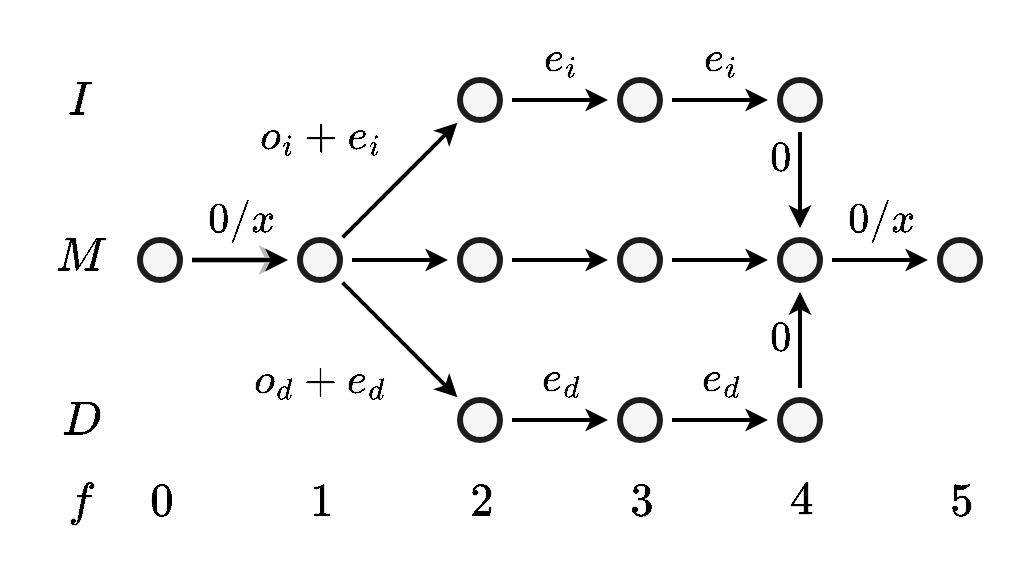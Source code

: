 <mxfile version="17.2.4" type="device" pages="4"><diagram id="pXJ8Y_p4SKajTGBK1TdY" name="gap-open"><mxGraphModel dx="2286" dy="941" grid="1" gridSize="10" guides="0" tooltips="1" connect="1" arrows="1" fold="1" page="0" pageScale="1" pageWidth="850" pageHeight="1100" background="none" math="1" shadow="0"><root><mxCell id="0"/><mxCell id="1" parent="0"/><mxCell id="ZsUlEXTxJMj7AO95jpKO-19" style="rounded=0;sketch=0;orthogonalLoop=1;jettySize=auto;html=1;startSize=5;endSize=5;sourcePerimeterSpacing=6;targetPerimeterSpacing=6;strokeColor=#4A4A4A;strokeWidth=3;" edge="1" parent="1" target="ZsUlEXTxJMj7AO95jpKO-23"><mxGeometry relative="1" as="geometry"><mxPoint x="96.0" y="160" as="sourcePoint"/><mxPoint x="144.0" y="160" as="targetPoint"/></mxGeometry></mxCell><mxCell id="ZsUlEXTxJMj7AO95jpKO-189" value="" style="whiteSpace=wrap;html=1;fontSize=14;fontColor=#000000;strokeColor=none;strokeWidth=2;fillColor=default;opacity=60;" vertex="1" parent="1"><mxGeometry y="30" width="510" height="280" as="geometry"/></mxCell><mxCell id="ZsUlEXTxJMj7AO95jpKO-27" value="nodes" parent="0"/><mxCell id="ZsUlEXTxJMj7AO95jpKO-98" value="" style="ellipse;whiteSpace=wrap;html=1;aspect=fixed;fillColor=#f5f5f5;fontColor=#333333;strokeColor=#1C1C1C;strokeWidth=3;" vertex="1" parent="ZsUlEXTxJMj7AO95jpKO-27"><mxGeometry x="230" y="150" width="20" height="20" as="geometry"/></mxCell><mxCell id="ZsUlEXTxJMj7AO95jpKO-99" value="" style="ellipse;whiteSpace=wrap;html=1;aspect=fixed;fillColor=#f5f5f5;fontColor=#333333;strokeColor=#1C1C1C;strokeWidth=3;" vertex="1" parent="ZsUlEXTxJMj7AO95jpKO-27"><mxGeometry x="310" y="150" width="20" height="20" as="geometry"/></mxCell><mxCell id="ZsUlEXTxJMj7AO95jpKO-100" value="" style="ellipse;whiteSpace=wrap;html=1;aspect=fixed;fillColor=#f5f5f5;fontColor=#333333;strokeColor=#1C1C1C;strokeWidth=3;" vertex="1" parent="ZsUlEXTxJMj7AO95jpKO-27"><mxGeometry x="390" y="150" width="20" height="20" as="geometry"/></mxCell><mxCell id="ZsUlEXTxJMj7AO95jpKO-101" value="" style="ellipse;whiteSpace=wrap;html=1;aspect=fixed;fillColor=#f5f5f5;fontColor=#333333;strokeColor=#1C1C1C;strokeWidth=3;" vertex="1" parent="ZsUlEXTxJMj7AO95jpKO-27"><mxGeometry x="470" y="150" width="20" height="20" as="geometry"/></mxCell><mxCell id="ZsUlEXTxJMj7AO95jpKO-102" value="" style="ellipse;whiteSpace=wrap;html=1;aspect=fixed;fillColor=#f5f5f5;fontColor=#333333;strokeColor=#1C1C1C;strokeWidth=3;" vertex="1" parent="ZsUlEXTxJMj7AO95jpKO-27"><mxGeometry x="150" y="150" width="20" height="20" as="geometry"/></mxCell><mxCell id="ZsUlEXTxJMj7AO95jpKO-107" value="" style="ellipse;whiteSpace=wrap;html=1;aspect=fixed;fillColor=#f5f5f5;fontColor=default;strokeColor=#1C1C1C;strokeWidth=3;" vertex="1" parent="ZsUlEXTxJMj7AO95jpKO-27"><mxGeometry x="310" y="70" width="20" height="20" as="geometry"/></mxCell><mxCell id="ZsUlEXTxJMj7AO95jpKO-109" value="" style="ellipse;whiteSpace=wrap;html=1;aspect=fixed;fillColor=#f5f5f5;fontColor=default;strokeColor=#1C1C1C;strokeWidth=3;" vertex="1" parent="ZsUlEXTxJMj7AO95jpKO-27"><mxGeometry x="390" y="70" width="20" height="20" as="geometry"/></mxCell><mxCell id="ZsUlEXTxJMj7AO95jpKO-110" value="" style="ellipse;whiteSpace=wrap;html=1;aspect=fixed;fillColor=#f5f5f5;fontColor=default;strokeColor=#1C1C1C;strokeWidth=3;" vertex="1" parent="ZsUlEXTxJMj7AO95jpKO-27"><mxGeometry x="230" y="70" width="20" height="20" as="geometry"/></mxCell><mxCell id="ZsUlEXTxJMj7AO95jpKO-114" value="" style="ellipse;whiteSpace=wrap;html=1;aspect=fixed;fillColor=#f5f5f5;fontColor=default;strokeColor=#1C1C1C;strokeWidth=3;" vertex="1" parent="ZsUlEXTxJMj7AO95jpKO-27"><mxGeometry x="310" y="230" width="20" height="20" as="geometry"/></mxCell><mxCell id="ZsUlEXTxJMj7AO95jpKO-116" value="" style="ellipse;whiteSpace=wrap;html=1;aspect=fixed;fillColor=#f5f5f5;fontColor=default;strokeColor=#1C1C1C;strokeWidth=3;" vertex="1" parent="ZsUlEXTxJMj7AO95jpKO-27"><mxGeometry x="390" y="230" width="20" height="20" as="geometry"/></mxCell><mxCell id="ZsUlEXTxJMj7AO95jpKO-117" value="" style="ellipse;whiteSpace=wrap;html=1;aspect=fixed;fillColor=#f5f5f5;fontColor=default;strokeColor=#1C1C1C;strokeWidth=3;" vertex="1" parent="ZsUlEXTxJMj7AO95jpKO-27"><mxGeometry x="230" y="230" width="20" height="20" as="geometry"/></mxCell><mxCell id="ZsUlEXTxJMj7AO95jpKO-122" value="" style="ellipse;whiteSpace=wrap;html=1;aspect=fixed;fillColor=#f5f5f5;fontColor=default;strokeColor=#1C1C1C;strokeWidth=3;" vertex="1" parent="ZsUlEXTxJMj7AO95jpKO-27"><mxGeometry x="70" y="150" width="20" height="20" as="geometry"/></mxCell><mxCell id="ZsUlEXTxJMj7AO95jpKO-37" value="arrows" parent="0"/><mxCell id="ZsUlEXTxJMj7AO95jpKO-135" style="edgeStyle=none;rounded=0;sketch=0;orthogonalLoop=1;jettySize=auto;html=1;startSize=5;endSize=5;sourcePerimeterSpacing=6;targetPerimeterSpacing=6;strokeColor=#000000;strokeWidth=2;fontColor=default;fontSize=18;" edge="1" parent="ZsUlEXTxJMj7AO95jpKO-37"><mxGeometry relative="1" as="geometry"><mxPoint x="176.0" y="160" as="sourcePoint"/><mxPoint x="224.0" y="160" as="targetPoint"/></mxGeometry></mxCell><mxCell id="ZsUlEXTxJMj7AO95jpKO-136" style="edgeStyle=none;rounded=0;sketch=0;orthogonalLoop=1;jettySize=auto;html=1;startSize=5;endSize=5;sourcePerimeterSpacing=6;targetPerimeterSpacing=6;strokeColor=#000000;strokeWidth=2;fontColor=default;fontSize=18;" edge="1" parent="ZsUlEXTxJMj7AO95jpKO-37"><mxGeometry relative="1" as="geometry"><mxPoint x="256.0" y="160" as="sourcePoint"/><mxPoint x="304.0" y="160" as="targetPoint"/></mxGeometry></mxCell><mxCell id="ZsUlEXTxJMj7AO95jpKO-137" style="edgeStyle=none;rounded=0;sketch=0;orthogonalLoop=1;jettySize=auto;html=1;startSize=5;endSize=5;sourcePerimeterSpacing=6;targetPerimeterSpacing=6;strokeColor=#000000;strokeWidth=2;fontColor=default;fontSize=18;" edge="1" parent="ZsUlEXTxJMj7AO95jpKO-37"><mxGeometry relative="1" as="geometry"><mxPoint x="336.0" y="160" as="sourcePoint"/><mxPoint x="384.0" y="160" as="targetPoint"/></mxGeometry></mxCell><mxCell id="ZsUlEXTxJMj7AO95jpKO-138" value="$$0/x$$" style="edgeStyle=none;rounded=0;sketch=0;orthogonalLoop=1;jettySize=auto;html=1;startSize=5;endSize=5;sourcePerimeterSpacing=6;targetPerimeterSpacing=6;strokeColor=#000000;strokeWidth=2;labelBackgroundColor=none;fontSize=18;fontColor=default;" edge="1" parent="ZsUlEXTxJMj7AO95jpKO-37"><mxGeometry y="20" relative="1" as="geometry"><mxPoint as="offset"/><mxPoint x="416.0" y="160" as="sourcePoint"/><mxPoint x="464.0" y="160" as="targetPoint"/></mxGeometry></mxCell><mxCell id="ZsUlEXTxJMj7AO95jpKO-139" value="$$0$$" style="edgeStyle=none;rounded=0;sketch=0;orthogonalLoop=1;jettySize=auto;html=1;labelBackgroundColor=none;fontSize=18;startSize=5;endSize=5;sourcePerimeterSpacing=6;targetPerimeterSpacing=6;strokeColor=#000000;strokeWidth=2;fontColor=default;" edge="1" parent="ZsUlEXTxJMj7AO95jpKO-37"><mxGeometry x="-0.417" y="-10" relative="1" as="geometry"><mxPoint as="offset"/><mxPoint x="400" y="96" as="sourcePoint"/><mxPoint x="400" y="144" as="targetPoint"/></mxGeometry></mxCell><mxCell id="ZsUlEXTxJMj7AO95jpKO-140" value="$$e_i$$" style="edgeStyle=none;rounded=0;sketch=0;orthogonalLoop=1;jettySize=auto;html=1;startSize=5;endSize=5;sourcePerimeterSpacing=6;targetPerimeterSpacing=6;strokeColor=#000000;strokeWidth=2;labelBackgroundColor=none;fontSize=18;fontColor=default;" edge="1" parent="ZsUlEXTxJMj7AO95jpKO-37"><mxGeometry y="20" relative="1" as="geometry"><Array as="points"><mxPoint x="280" y="80"/></Array><mxPoint as="offset"/><mxPoint x="256.0" y="80" as="sourcePoint"/><mxPoint x="304.0" y="80" as="targetPoint"/></mxGeometry></mxCell><mxCell id="ZsUlEXTxJMj7AO95jpKO-141" value="$$e_i$$" style="edgeStyle=none;rounded=0;sketch=0;orthogonalLoop=1;jettySize=auto;html=1;startSize=5;endSize=5;sourcePerimeterSpacing=6;targetPerimeterSpacing=6;strokeColor=#000000;strokeWidth=2;labelBackgroundColor=none;fontSize=18;fontColor=default;" edge="1" parent="ZsUlEXTxJMj7AO95jpKO-37"><mxGeometry y="20" relative="1" as="geometry"><mxPoint as="offset"/><mxPoint x="336.0" y="80" as="sourcePoint"/><mxPoint x="384.0" y="80" as="targetPoint"/></mxGeometry></mxCell><mxCell id="ZsUlEXTxJMj7AO95jpKO-142" value="$$o_i+e_i$$" style="edgeStyle=none;rounded=0;sketch=0;orthogonalLoop=1;jettySize=auto;html=1;startSize=5;endSize=5;sourcePerimeterSpacing=6;targetPerimeterSpacing=6;strokeColor=#000000;strokeWidth=2;labelBackgroundColor=none;fontSize=18;fontColor=default;" edge="1" parent="ZsUlEXTxJMj7AO95jpKO-37"><mxGeometry x="-0.349" y="42" relative="1" as="geometry"><Array as="points"><mxPoint x="200" y="120"/></Array><mxPoint y="-1" as="offset"/><mxPoint x="171.314" y="148.686" as="sourcePoint"/><mxPoint x="228.686" y="91.314" as="targetPoint"/></mxGeometry></mxCell><mxCell id="ZsUlEXTxJMj7AO95jpKO-143" value="$$0$$" style="edgeStyle=none;rounded=0;sketch=0;orthogonalLoop=1;jettySize=auto;html=1;labelBackgroundColor=none;fontSize=18;startSize=5;endSize=5;sourcePerimeterSpacing=6;targetPerimeterSpacing=6;strokeColor=#000000;strokeWidth=2;fontColor=default;" edge="1" parent="ZsUlEXTxJMj7AO95jpKO-37"><mxGeometry y="10" relative="1" as="geometry"><mxPoint as="offset"/><mxPoint x="400" y="224" as="sourcePoint"/><mxPoint x="400" y="176" as="targetPoint"/></mxGeometry></mxCell><mxCell id="ZsUlEXTxJMj7AO95jpKO-144" value="$$e_d$$" style="edgeStyle=none;rounded=0;sketch=0;orthogonalLoop=1;jettySize=auto;html=1;startSize=5;endSize=5;sourcePerimeterSpacing=6;targetPerimeterSpacing=6;strokeColor=#000000;strokeWidth=2;labelBackgroundColor=none;fontSize=18;fontColor=default;" edge="1" parent="ZsUlEXTxJMj7AO95jpKO-37"><mxGeometry y="20" relative="1" as="geometry"><mxPoint as="offset"/><mxPoint x="256.0" y="240" as="sourcePoint"/><mxPoint x="304.0" y="240" as="targetPoint"/></mxGeometry></mxCell><mxCell id="ZsUlEXTxJMj7AO95jpKO-145" value="$$e_d$$" style="edgeStyle=none;rounded=0;sketch=0;orthogonalLoop=1;jettySize=auto;html=1;startSize=5;endSize=5;sourcePerimeterSpacing=6;targetPerimeterSpacing=6;strokeColor=#000000;strokeWidth=2;labelBackgroundColor=none;fontSize=18;fontColor=default;" edge="1" parent="ZsUlEXTxJMj7AO95jpKO-37"><mxGeometry y="20" relative="1" as="geometry"><mxPoint as="offset"/><mxPoint x="336.0" y="240" as="sourcePoint"/><mxPoint x="384.0" y="240" as="targetPoint"/></mxGeometry></mxCell><mxCell id="ZsUlEXTxJMj7AO95jpKO-146" value="$$o_d+e_d$$" style="edgeStyle=none;rounded=0;sketch=0;orthogonalLoop=1;jettySize=auto;html=1;startSize=5;endSize=5;sourcePerimeterSpacing=6;targetPerimeterSpacing=6;strokeColor=#000000;strokeWidth=2;labelBackgroundColor=none;fontSize=18;fontColor=default;" edge="1" parent="ZsUlEXTxJMj7AO95jpKO-37"><mxGeometry x="-0.349" y="-42" relative="1" as="geometry"><mxPoint y="1" as="offset"/><mxPoint x="171.314" y="171.314" as="sourcePoint"/><mxPoint x="228.686" y="228.686" as="targetPoint"/></mxGeometry></mxCell><mxCell id="ZsUlEXTxJMj7AO95jpKO-147" value="$$0/x$$" style="edgeStyle=none;rounded=0;sketch=0;orthogonalLoop=1;jettySize=auto;html=1;labelBackgroundColor=none;fontSize=18;startSize=5;endSize=5;sourcePerimeterSpacing=6;targetPerimeterSpacing=6;strokeColor=#000000;strokeWidth=2;fontColor=default;" edge="1" parent="ZsUlEXTxJMj7AO95jpKO-37"><mxGeometry y="20" relative="1" as="geometry"><mxPoint as="offset"/><mxPoint x="96.0" y="160" as="sourcePoint"/><mxPoint x="144.0" y="160" as="targetPoint"/></mxGeometry></mxCell><mxCell id="ZsUlEXTxJMj7AO95jpKO-123" value="text" parent="0"/><mxCell id="ZsUlEXTxJMj7AO95jpKO-124" value="$$M$$" style="text;html=1;align=center;verticalAlign=middle;resizable=1;points=[];autosize=1;strokeColor=none;fillColor=none;fontSize=20;fontStyle=0;fontColor=#000000;" vertex="1" parent="ZsUlEXTxJMj7AO95jpKO-123"><mxGeometry x="30" y="150" width="20" height="15" as="geometry"/></mxCell><mxCell id="ZsUlEXTxJMj7AO95jpKO-125" value="$$I$$" style="text;html=1;align=center;verticalAlign=middle;resizable=1;points=[];autosize=1;strokeColor=none;fillColor=none;fontSize=20;fontStyle=0;fontColor=#000000;" vertex="1" parent="ZsUlEXTxJMj7AO95jpKO-123"><mxGeometry x="30" y="70" width="20" height="20" as="geometry"/></mxCell><mxCell id="ZsUlEXTxJMj7AO95jpKO-126" value="$$D$$" style="text;html=1;align=center;verticalAlign=middle;resizable=1;points=[];autosize=1;strokeColor=none;fillColor=none;fontSize=20;fontStyle=0;fontColor=#000000;" vertex="1" parent="ZsUlEXTxJMj7AO95jpKO-123"><mxGeometry x="30" y="230" width="20" height="20" as="geometry"/></mxCell><mxCell id="ZsUlEXTxJMj7AO95jpKO-128" value="$$f$$" style="text;html=1;align=center;verticalAlign=middle;resizable=0;points=[];autosize=1;strokeColor=none;fillColor=none;fontSize=20;fontColor=#000000;" vertex="1" parent="ZsUlEXTxJMj7AO95jpKO-123"><mxGeometry x="5" y="265" width="70" height="30" as="geometry"/></mxCell><mxCell id="ZsUlEXTxJMj7AO95jpKO-129" value="$$0$$" style="text;html=1;align=center;verticalAlign=middle;resizable=1;points=[];autosize=1;strokeColor=none;fillColor=none;fontSize=20;rotatable=0;resizeWidth=0;resizeHeight=0;fontColor=#000000;" vertex="1" parent="ZsUlEXTxJMj7AO95jpKO-123"><mxGeometry x="70" y="270" width="20" height="20" as="geometry"/></mxCell><mxCell id="ZsUlEXTxJMj7AO95jpKO-130" value="$$1$$" style="text;html=1;align=center;verticalAlign=middle;resizable=1;points=[];autosize=1;strokeColor=none;fillColor=none;fontSize=20;rotatable=0;resizeWidth=0;resizeHeight=0;fontColor=#000000;" vertex="1" parent="ZsUlEXTxJMj7AO95jpKO-123"><mxGeometry x="125" y="265" width="70" height="30" as="geometry"/></mxCell><mxCell id="ZsUlEXTxJMj7AO95jpKO-131" value="$$2$$" style="text;html=1;align=center;verticalAlign=middle;resizable=1;points=[];autosize=1;strokeColor=none;fillColor=none;fontSize=20;rotatable=0;resizeWidth=0;resizeHeight=0;fontColor=#000000;" vertex="1" parent="ZsUlEXTxJMj7AO95jpKO-123"><mxGeometry x="205" y="265" width="70" height="30" as="geometry"/></mxCell><mxCell id="ZsUlEXTxJMj7AO95jpKO-132" value="$$3$$" style="text;html=1;align=center;verticalAlign=middle;resizable=1;points=[];autosize=1;strokeColor=none;fillColor=none;fontSize=20;rotatable=0;resizeWidth=0;resizeHeight=0;fontColor=#000000;" vertex="1" parent="ZsUlEXTxJMj7AO95jpKO-123"><mxGeometry x="285" y="265" width="70" height="30" as="geometry"/></mxCell><mxCell id="ZsUlEXTxJMj7AO95jpKO-133" value="$$4$$" style="text;html=1;align=center;verticalAlign=middle;resizable=1;points=[];autosize=1;strokeColor=none;fillColor=none;fontSize=20;rotatable=0;resizeWidth=0;resizeHeight=0;fontColor=#000000;" vertex="1" parent="ZsUlEXTxJMj7AO95jpKO-123"><mxGeometry x="365" y="265" width="70" height="30" as="geometry"/></mxCell><mxCell id="ZsUlEXTxJMj7AO95jpKO-134" value="$$5$$" style="text;html=1;align=center;verticalAlign=middle;resizable=1;points=[];autosize=1;strokeColor=none;fillColor=none;fontSize=20;rotatable=0;resizeWidth=0;resizeHeight=0;fontColor=#000000;" vertex="1" parent="ZsUlEXTxJMj7AO95jpKO-123"><mxGeometry x="445" y="265" width="70" height="30" as="geometry"/></mxCell></root></mxGraphModel></diagram><diagram name="gap-close" id="9KYNIXaMT-uW2hz1zvPN"><mxGraphModel dx="2286" dy="941" grid="1" gridSize="10" guides="0" tooltips="1" connect="0" arrows="0" fold="1" page="0" pageScale="1" pageWidth="850" pageHeight="1100" math="1" shadow="0"><root><mxCell id="zWCorAAPto9TWLh6vT8m-0"/><mxCell id="zWCorAAPto9TWLh6vT8m-1" style="" parent="zWCorAAPto9TWLh6vT8m-0"/><mxCell id="zWCorAAPto9TWLh6vT8m-2" style="rounded=0;sketch=0;orthogonalLoop=1;jettySize=auto;html=1;startSize=5;endSize=5;sourcePerimeterSpacing=6;targetPerimeterSpacing=6;strokeColor=#4A4A4A;strokeWidth=3;" edge="1" parent="zWCorAAPto9TWLh6vT8m-1"><mxGeometry relative="1" as="geometry"><mxPoint x="96.0" y="160" as="sourcePoint"/><mxPoint x="144.0" y="160" as="targetPoint"/></mxGeometry></mxCell><mxCell id="zWCorAAPto9TWLh6vT8m-3" value="" style="whiteSpace=wrap;html=1;fontSize=14;fontColor=#000000;strokeColor=none;strokeWidth=2;fillColor=default;opacity=60;" vertex="1" parent="zWCorAAPto9TWLh6vT8m-1"><mxGeometry y="30" width="510" height="280" as="geometry"/></mxCell><mxCell id="zWCorAAPto9TWLh6vT8m-4" value="nodes" parent="zWCorAAPto9TWLh6vT8m-0"/><mxCell id="zWCorAAPto9TWLh6vT8m-5" value="" style="ellipse;whiteSpace=wrap;html=1;aspect=fixed;fillColor=#f5f5f5;fontColor=#333333;strokeColor=#1C1C1C;strokeWidth=3;" vertex="1" parent="zWCorAAPto9TWLh6vT8m-4"><mxGeometry x="230" y="150" width="20" height="20" as="geometry"/></mxCell><mxCell id="zWCorAAPto9TWLh6vT8m-6" value="" style="ellipse;whiteSpace=wrap;html=1;aspect=fixed;fillColor=#f5f5f5;fontColor=#333333;strokeColor=#1C1C1C;strokeWidth=3;" vertex="1" parent="zWCorAAPto9TWLh6vT8m-4"><mxGeometry x="310" y="150" width="20" height="20" as="geometry"/></mxCell><mxCell id="zWCorAAPto9TWLh6vT8m-7" value="" style="ellipse;whiteSpace=wrap;html=1;aspect=fixed;fillColor=#f5f5f5;fontColor=#333333;strokeColor=#1C1C1C;strokeWidth=3;" vertex="1" parent="zWCorAAPto9TWLh6vT8m-4"><mxGeometry x="390" y="150" width="20" height="20" as="geometry"/></mxCell><mxCell id="zWCorAAPto9TWLh6vT8m-8" value="" style="ellipse;whiteSpace=wrap;html=1;aspect=fixed;fillColor=#f5f5f5;fontColor=#333333;strokeColor=#1C1C1C;strokeWidth=3;" vertex="1" parent="zWCorAAPto9TWLh6vT8m-4"><mxGeometry x="470" y="150" width="20" height="20" as="geometry"/></mxCell><mxCell id="zWCorAAPto9TWLh6vT8m-9" value="" style="ellipse;whiteSpace=wrap;html=1;aspect=fixed;fillColor=#f5f5f5;fontColor=#333333;strokeColor=#1C1C1C;strokeWidth=3;" vertex="1" parent="zWCorAAPto9TWLh6vT8m-4"><mxGeometry x="150" y="150" width="20" height="20" as="geometry"/></mxCell><mxCell id="zWCorAAPto9TWLh6vT8m-10" value="" style="ellipse;whiteSpace=wrap;html=1;aspect=fixed;fillColor=#f5f5f5;fontColor=default;strokeColor=#1C1C1C;strokeWidth=3;" vertex="1" parent="zWCorAAPto9TWLh6vT8m-4"><mxGeometry x="230" y="70" width="20" height="20" as="geometry"/></mxCell><mxCell id="zWCorAAPto9TWLh6vT8m-11" value="" style="ellipse;whiteSpace=wrap;html=1;aspect=fixed;fillColor=#f5f5f5;fontColor=default;strokeColor=#1C1C1C;strokeWidth=3;" vertex="1" parent="zWCorAAPto9TWLh6vT8m-4"><mxGeometry x="310" y="70" width="20" height="20" as="geometry"/></mxCell><mxCell id="zWCorAAPto9TWLh6vT8m-12" value="" style="ellipse;whiteSpace=wrap;html=1;aspect=fixed;fillColor=#f5f5f5;fontColor=default;strokeColor=#1C1C1C;strokeWidth=3;" vertex="1" parent="zWCorAAPto9TWLh6vT8m-4"><mxGeometry x="150" y="70" width="20" height="20" as="geometry"/></mxCell><mxCell id="zWCorAAPto9TWLh6vT8m-13" value="" style="ellipse;whiteSpace=wrap;html=1;aspect=fixed;fillColor=#f5f5f5;fontColor=default;strokeColor=#1C1C1C;strokeWidth=3;" vertex="1" parent="zWCorAAPto9TWLh6vT8m-4"><mxGeometry x="230" y="230" width="20" height="20" as="geometry"/></mxCell><mxCell id="zWCorAAPto9TWLh6vT8m-14" value="" style="ellipse;whiteSpace=wrap;html=1;aspect=fixed;fillColor=#f5f5f5;fontColor=default;strokeColor=#1C1C1C;strokeWidth=3;" vertex="1" parent="zWCorAAPto9TWLh6vT8m-4"><mxGeometry x="310" y="230" width="20" height="20" as="geometry"/></mxCell><mxCell id="zWCorAAPto9TWLh6vT8m-15" value="" style="ellipse;whiteSpace=wrap;html=1;aspect=fixed;fillColor=#f5f5f5;fontColor=default;strokeColor=#1C1C1C;strokeWidth=3;" vertex="1" parent="zWCorAAPto9TWLh6vT8m-4"><mxGeometry x="150" y="230" width="20" height="20" as="geometry"/></mxCell><mxCell id="zWCorAAPto9TWLh6vT8m-16" value="" style="ellipse;whiteSpace=wrap;html=1;aspect=fixed;fillColor=#f5f5f5;fontColor=default;strokeColor=#1C1C1C;strokeWidth=3;" vertex="1" parent="zWCorAAPto9TWLh6vT8m-4"><mxGeometry x="70" y="150" width="20" height="20" as="geometry"/></mxCell><mxCell id="zWCorAAPto9TWLh6vT8m-17" value="arrows" parent="zWCorAAPto9TWLh6vT8m-0"/><mxCell id="zWCorAAPto9TWLh6vT8m-18" style="edgeStyle=none;rounded=0;sketch=0;orthogonalLoop=1;jettySize=auto;html=1;startSize=5;endSize=5;sourcePerimeterSpacing=6;targetPerimeterSpacing=6;strokeColor=default;strokeWidth=2;fontColor=default;fontSize=18;" edge="1" parent="zWCorAAPto9TWLh6vT8m-17"><mxGeometry relative="1" as="geometry"><mxPoint x="176.0" y="160" as="sourcePoint"/><mxPoint x="224.0" y="160" as="targetPoint"/></mxGeometry></mxCell><mxCell id="zWCorAAPto9TWLh6vT8m-19" style="edgeStyle=none;rounded=0;sketch=0;orthogonalLoop=1;jettySize=auto;html=1;startSize=5;endSize=5;sourcePerimeterSpacing=6;targetPerimeterSpacing=6;strokeColor=default;strokeWidth=2;fontColor=default;fontSize=18;" edge="1" parent="zWCorAAPto9TWLh6vT8m-17"><mxGeometry relative="1" as="geometry"><mxPoint x="256.0" y="160" as="sourcePoint"/><mxPoint x="304.0" y="160" as="targetPoint"/></mxGeometry></mxCell><mxCell id="zWCorAAPto9TWLh6vT8m-20" style="edgeStyle=none;rounded=0;sketch=0;orthogonalLoop=1;jettySize=auto;html=1;startSize=5;endSize=5;sourcePerimeterSpacing=6;targetPerimeterSpacing=6;strokeColor=default;strokeWidth=2;fontColor=default;fontSize=18;" edge="1" parent="zWCorAAPto9TWLh6vT8m-17"><mxGeometry relative="1" as="geometry"><mxPoint x="336.0" y="160" as="sourcePoint"/><mxPoint x="384.0" y="160" as="targetPoint"/></mxGeometry></mxCell><mxCell id="zWCorAAPto9TWLh6vT8m-21" value="$$0/x$$" style="edgeStyle=none;rounded=0;sketch=0;orthogonalLoop=1;jettySize=auto;html=1;startSize=5;endSize=5;sourcePerimeterSpacing=6;targetPerimeterSpacing=6;strokeColor=default;strokeWidth=2;labelBackgroundColor=none;fontSize=18;fontColor=default;" edge="1" parent="zWCorAAPto9TWLh6vT8m-17"><mxGeometry y="20" relative="1" as="geometry"><mxPoint as="offset"/><mxPoint x="416.0" y="160" as="sourcePoint"/><mxPoint x="464.0" y="160" as="targetPoint"/></mxGeometry></mxCell><mxCell id="zWCorAAPto9TWLh6vT8m-22" value="$$0$$" style="edgeStyle=none;rounded=0;sketch=0;orthogonalLoop=1;jettySize=auto;html=1;labelBackgroundColor=none;fontSize=18;startSize=5;endSize=5;sourcePerimeterSpacing=6;targetPerimeterSpacing=6;strokeColor=default;strokeWidth=2;fontColor=default;" edge="1" parent="zWCorAAPto9TWLh6vT8m-17" target="zWCorAAPto9TWLh6vT8m-12" source="zWCorAAPto9TWLh6vT8m-9"><mxGeometry y="10" relative="1" as="geometry"><mxPoint as="offset"/><mxPoint x="400" y="96" as="sourcePoint"/><mxPoint x="400" y="144" as="targetPoint"/></mxGeometry></mxCell><mxCell id="zWCorAAPto9TWLh6vT8m-23" value="$$e_i$$" style="edgeStyle=none;rounded=0;sketch=0;orthogonalLoop=1;jettySize=auto;html=1;startSize=5;endSize=5;sourcePerimeterSpacing=6;targetPerimeterSpacing=6;strokeColor=default;strokeWidth=2;labelBackgroundColor=none;fontSize=18;fontColor=default;" edge="1" parent="zWCorAAPto9TWLh6vT8m-17"><mxGeometry y="20" relative="1" as="geometry"><Array as="points"><mxPoint x="200" y="80"/></Array><mxPoint as="offset"/><mxPoint x="176.0" y="80" as="sourcePoint"/><mxPoint x="224.0" y="80" as="targetPoint"/></mxGeometry></mxCell><mxCell id="zWCorAAPto9TWLh6vT8m-24" value="$$e_i$$" style="edgeStyle=none;rounded=0;sketch=0;orthogonalLoop=1;jettySize=auto;html=1;startSize=5;endSize=5;sourcePerimeterSpacing=6;targetPerimeterSpacing=6;strokeColor=default;strokeWidth=2;labelBackgroundColor=none;fontSize=18;fontColor=default;" edge="1" parent="zWCorAAPto9TWLh6vT8m-17"><mxGeometry y="20" relative="1" as="geometry"><mxPoint as="offset"/><mxPoint x="256.0" y="80" as="sourcePoint"/><mxPoint x="304.0" y="80" as="targetPoint"/></mxGeometry></mxCell><mxCell id="zWCorAAPto9TWLh6vT8m-25" value="$$o_i+e_i$$" style="edgeStyle=none;rounded=0;sketch=0;orthogonalLoop=1;jettySize=auto;html=1;startSize=5;endSize=5;sourcePerimeterSpacing=6;targetPerimeterSpacing=6;strokeColor=default;strokeWidth=2;labelBackgroundColor=none;fontSize=18;fontColor=default;" edge="1" parent="zWCorAAPto9TWLh6vT8m-17" target="zWCorAAPto9TWLh6vT8m-7" source="zWCorAAPto9TWLh6vT8m-11"><mxGeometry x="0.174" y="35" relative="1" as="geometry"><Array as="points"/><mxPoint y="-1" as="offset"/><mxPoint x="171.314" y="148.686" as="sourcePoint"/><mxPoint x="228.686" y="91.314" as="targetPoint"/></mxGeometry></mxCell><mxCell id="zWCorAAPto9TWLh6vT8m-26" value="$$0$$" style="edgeStyle=none;rounded=0;sketch=0;orthogonalLoop=1;jettySize=auto;html=1;labelBackgroundColor=none;fontSize=18;startSize=5;endSize=5;sourcePerimeterSpacing=6;targetPerimeterSpacing=6;strokeColor=default;strokeWidth=2;fontColor=default;" edge="1" parent="zWCorAAPto9TWLh6vT8m-17" target="zWCorAAPto9TWLh6vT8m-15" source="zWCorAAPto9TWLh6vT8m-9"><mxGeometry y="-10" relative="1" as="geometry"><mxPoint as="offset"/><mxPoint x="400" y="224" as="sourcePoint"/><mxPoint x="400" y="176" as="targetPoint"/></mxGeometry></mxCell><mxCell id="zWCorAAPto9TWLh6vT8m-27" value="$$e_d$$" style="edgeStyle=none;rounded=0;sketch=0;orthogonalLoop=1;jettySize=auto;html=1;startSize=5;endSize=5;sourcePerimeterSpacing=6;targetPerimeterSpacing=6;strokeColor=default;strokeWidth=2;labelBackgroundColor=none;fontSize=18;fontColor=default;" edge="1" parent="zWCorAAPto9TWLh6vT8m-17"><mxGeometry y="20" relative="1" as="geometry"><mxPoint as="offset"/><mxPoint x="176.0" y="240" as="sourcePoint"/><mxPoint x="224.0" y="240" as="targetPoint"/></mxGeometry></mxCell><mxCell id="zWCorAAPto9TWLh6vT8m-28" value="$$e_d$$" style="edgeStyle=none;rounded=0;sketch=0;orthogonalLoop=1;jettySize=auto;html=1;startSize=5;endSize=5;sourcePerimeterSpacing=6;targetPerimeterSpacing=6;strokeColor=default;strokeWidth=2;labelBackgroundColor=none;fontSize=18;fontColor=default;" edge="1" parent="zWCorAAPto9TWLh6vT8m-17"><mxGeometry y="20" relative="1" as="geometry"><mxPoint as="offset"/><mxPoint x="256.0" y="240" as="sourcePoint"/><mxPoint x="304.0" y="240" as="targetPoint"/></mxGeometry></mxCell><mxCell id="zWCorAAPto9TWLh6vT8m-29" value="$$o_d+e_d$$" style="edgeStyle=none;rounded=0;sketch=0;orthogonalLoop=1;jettySize=auto;html=1;startSize=5;endSize=5;sourcePerimeterSpacing=6;targetPerimeterSpacing=6;strokeColor=default;strokeWidth=2;labelBackgroundColor=none;fontSize=18;fontColor=default;" edge="1" parent="zWCorAAPto9TWLh6vT8m-17" source="zWCorAAPto9TWLh6vT8m-14" target="zWCorAAPto9TWLh6vT8m-7"><mxGeometry x="0.174" y="-35" relative="1" as="geometry"><mxPoint y="1" as="offset"/><mxPoint x="171.314" y="171.314" as="sourcePoint"/><mxPoint x="228.686" y="228.686" as="targetPoint"/></mxGeometry></mxCell><mxCell id="zWCorAAPto9TWLh6vT8m-30" value="$$0/x$$" style="edgeStyle=none;rounded=0;sketch=0;orthogonalLoop=1;jettySize=auto;html=1;labelBackgroundColor=none;fontSize=18;startSize=5;endSize=5;sourcePerimeterSpacing=6;targetPerimeterSpacing=6;strokeColor=default;strokeWidth=2;fontColor=default;" edge="1" parent="zWCorAAPto9TWLh6vT8m-17"><mxGeometry y="20" relative="1" as="geometry"><mxPoint as="offset"/><mxPoint x="96.0" y="160" as="sourcePoint"/><mxPoint x="144.0" y="160" as="targetPoint"/></mxGeometry></mxCell><mxCell id="zWCorAAPto9TWLh6vT8m-31" value="text" parent="zWCorAAPto9TWLh6vT8m-0"/><mxCell id="zWCorAAPto9TWLh6vT8m-32" value="$$M$$" style="text;html=1;align=center;verticalAlign=middle;resizable=1;points=[];autosize=1;strokeColor=none;fillColor=none;fontSize=20;fontStyle=0;fontColor=#000000;" vertex="1" parent="zWCorAAPto9TWLh6vT8m-31"><mxGeometry x="30" y="150" width="20" height="15" as="geometry"/></mxCell><mxCell id="zWCorAAPto9TWLh6vT8m-33" value="$$I$$" style="text;html=1;align=center;verticalAlign=middle;resizable=1;points=[];autosize=1;strokeColor=none;fillColor=none;fontSize=20;fontStyle=0;fontColor=#000000;" vertex="1" parent="zWCorAAPto9TWLh6vT8m-31"><mxGeometry x="30" y="70" width="20" height="20" as="geometry"/></mxCell><mxCell id="zWCorAAPto9TWLh6vT8m-34" value="$$D$$" style="text;html=1;align=center;verticalAlign=middle;resizable=1;points=[];autosize=1;strokeColor=none;fillColor=none;fontSize=20;fontStyle=0;fontColor=#000000;" vertex="1" parent="zWCorAAPto9TWLh6vT8m-31"><mxGeometry x="30" y="230" width="20" height="20" as="geometry"/></mxCell><mxCell id="zWCorAAPto9TWLh6vT8m-36" value="$$f$$" style="text;html=1;align=center;verticalAlign=middle;resizable=0;points=[];autosize=1;strokeColor=none;fillColor=none;fontSize=20;fontColor=#000000;" vertex="1" parent="zWCorAAPto9TWLh6vT8m-31"><mxGeometry x="5" y="265" width="70" height="30" as="geometry"/></mxCell><mxCell id="zWCorAAPto9TWLh6vT8m-37" value="$$0$$" style="text;html=1;align=center;verticalAlign=middle;resizable=1;points=[];autosize=1;strokeColor=none;fillColor=none;fontSize=20;rotatable=0;resizeWidth=0;resizeHeight=0;fontColor=#000000;" vertex="1" parent="zWCorAAPto9TWLh6vT8m-31"><mxGeometry x="70" y="270" width="20" height="20" as="geometry"/></mxCell><mxCell id="zWCorAAPto9TWLh6vT8m-38" value="$$1$$" style="text;html=1;align=center;verticalAlign=middle;resizable=1;points=[];autosize=1;strokeColor=none;fillColor=none;fontSize=20;rotatable=0;resizeWidth=0;resizeHeight=0;fontColor=#000000;" vertex="1" parent="zWCorAAPto9TWLh6vT8m-31"><mxGeometry x="125" y="265" width="70" height="30" as="geometry"/></mxCell><mxCell id="zWCorAAPto9TWLh6vT8m-39" value="$$2$$" style="text;html=1;align=center;verticalAlign=middle;resizable=1;points=[];autosize=1;strokeColor=none;fillColor=none;fontSize=20;rotatable=0;resizeWidth=0;resizeHeight=0;fontColor=#000000;" vertex="1" parent="zWCorAAPto9TWLh6vT8m-31"><mxGeometry x="205" y="265" width="70" height="30" as="geometry"/></mxCell><mxCell id="zWCorAAPto9TWLh6vT8m-40" value="$$3$$" style="text;html=1;align=center;verticalAlign=middle;resizable=1;points=[];autosize=1;strokeColor=none;fillColor=none;fontSize=20;rotatable=0;resizeWidth=0;resizeHeight=0;fontColor=#000000;" vertex="1" parent="zWCorAAPto9TWLh6vT8m-31"><mxGeometry x="285" y="265" width="70" height="30" as="geometry"/></mxCell><mxCell id="zWCorAAPto9TWLh6vT8m-41" value="$$4$$" style="text;html=1;align=center;verticalAlign=middle;resizable=1;points=[];autosize=1;strokeColor=none;fillColor=none;fontSize=20;rotatable=0;resizeWidth=0;resizeHeight=0;fontColor=#000000;" vertex="1" parent="zWCorAAPto9TWLh6vT8m-31"><mxGeometry x="365" y="265" width="70" height="30" as="geometry"/></mxCell><mxCell id="zWCorAAPto9TWLh6vT8m-42" value="$$5$$" style="text;html=1;align=center;verticalAlign=middle;resizable=1;points=[];autosize=1;strokeColor=none;fillColor=none;fontSize=20;rotatable=0;resizeWidth=0;resizeHeight=0;fontColor=#000000;" vertex="1" parent="zWCorAAPto9TWLh6vT8m-31"><mxGeometry x="445" y="265" width="70" height="30" as="geometry"/></mxCell></root></mxGraphModel></diagram><diagram name="symmetric-1" id="SjH9czkZQ5X_8BoJCpmc"><mxGraphModel dx="2286" dy="941" grid="1" gridSize="10" guides="0" tooltips="1" connect="0" arrows="0" fold="1" page="0" pageScale="1" pageWidth="850" pageHeight="1100" math="1" shadow="0"><root><mxCell id="PXNz4O3nT6iBBqvLkImZ-0"/><mxCell id="PXNz4O3nT6iBBqvLkImZ-1" style="" parent="PXNz4O3nT6iBBqvLkImZ-0"/><mxCell id="PXNz4O3nT6iBBqvLkImZ-2" style="rounded=0;sketch=0;orthogonalLoop=1;jettySize=auto;html=1;startSize=5;endSize=5;sourcePerimeterSpacing=6;targetPerimeterSpacing=6;strokeColor=#4A4A4A;strokeWidth=3;" edge="1" parent="PXNz4O3nT6iBBqvLkImZ-1"><mxGeometry relative="1" as="geometry"><mxPoint x="96.0" y="160" as="sourcePoint"/><mxPoint x="144.0" y="160" as="targetPoint"/></mxGeometry></mxCell><mxCell id="PXNz4O3nT6iBBqvLkImZ-3" value="" style="whiteSpace=wrap;html=1;fontSize=14;fontColor=#000000;strokeColor=none;strokeWidth=2;fillColor=default;opacity=60;" vertex="1" parent="PXNz4O3nT6iBBqvLkImZ-1"><mxGeometry y="30" width="510" height="280" as="geometry"/></mxCell><mxCell id="PXNz4O3nT6iBBqvLkImZ-4" value="nodes" parent="PXNz4O3nT6iBBqvLkImZ-0"/><mxCell id="PXNz4O3nT6iBBqvLkImZ-5" value="" style="ellipse;whiteSpace=wrap;html=1;aspect=fixed;fillColor=#f5f5f5;fontColor=#333333;strokeColor=#1C1C1C;strokeWidth=3;" vertex="1" parent="PXNz4O3nT6iBBqvLkImZ-4"><mxGeometry x="230" y="150" width="20" height="20" as="geometry"/></mxCell><mxCell id="PXNz4O3nT6iBBqvLkImZ-6" value="" style="ellipse;whiteSpace=wrap;html=1;aspect=fixed;fillColor=#f5f5f5;fontColor=#333333;strokeColor=#1C1C1C;strokeWidth=3;" vertex="1" parent="PXNz4O3nT6iBBqvLkImZ-4"><mxGeometry x="310" y="150" width="20" height="20" as="geometry"/></mxCell><mxCell id="PXNz4O3nT6iBBqvLkImZ-7" value="" style="ellipse;whiteSpace=wrap;html=1;aspect=fixed;fillColor=#f5f5f5;fontColor=#333333;strokeColor=#1C1C1C;strokeWidth=3;" vertex="1" parent="PXNz4O3nT6iBBqvLkImZ-4"><mxGeometry x="390" y="150" width="20" height="20" as="geometry"/></mxCell><mxCell id="PXNz4O3nT6iBBqvLkImZ-8" value="" style="ellipse;whiteSpace=wrap;html=1;aspect=fixed;fillColor=#f5f5f5;fontColor=#333333;strokeColor=#1C1C1C;strokeWidth=3;" vertex="1" parent="PXNz4O3nT6iBBqvLkImZ-4"><mxGeometry x="470" y="150" width="20" height="20" as="geometry"/></mxCell><mxCell id="PXNz4O3nT6iBBqvLkImZ-9" value="" style="ellipse;whiteSpace=wrap;html=1;aspect=fixed;fillColor=#f5f5f5;fontColor=#333333;strokeColor=#1C1C1C;strokeWidth=3;" vertex="1" parent="PXNz4O3nT6iBBqvLkImZ-4"><mxGeometry x="150" y="150" width="20" height="20" as="geometry"/></mxCell><mxCell id="PXNz4O3nT6iBBqvLkImZ-10" value="" style="ellipse;whiteSpace=wrap;html=1;aspect=fixed;fillColor=#f5f5f5;fontColor=default;strokeColor=#1C1C1C;strokeWidth=3;" vertex="1" parent="PXNz4O3nT6iBBqvLkImZ-4"><mxGeometry x="270" y="70" width="20" height="20" as="geometry"/></mxCell><mxCell id="PXNz4O3nT6iBBqvLkImZ-11" value="" style="ellipse;whiteSpace=wrap;html=1;aspect=fixed;fillColor=#f5f5f5;fontColor=default;strokeColor=#1C1C1C;strokeWidth=3;" vertex="1" parent="PXNz4O3nT6iBBqvLkImZ-4"><mxGeometry x="350" y="70" width="20" height="20" as="geometry"/></mxCell><mxCell id="PXNz4O3nT6iBBqvLkImZ-12" value="" style="ellipse;whiteSpace=wrap;html=1;aspect=fixed;fillColor=#f5f5f5;fontColor=default;strokeColor=#1C1C1C;strokeWidth=3;" vertex="1" parent="PXNz4O3nT6iBBqvLkImZ-4"><mxGeometry x="190" y="70" width="20" height="20" as="geometry"/></mxCell><mxCell id="PXNz4O3nT6iBBqvLkImZ-13" value="" style="ellipse;whiteSpace=wrap;html=1;aspect=fixed;fillColor=#f5f5f5;fontColor=default;strokeColor=#1C1C1C;strokeWidth=3;" vertex="1" parent="PXNz4O3nT6iBBqvLkImZ-4"><mxGeometry x="270" y="230" width="20" height="20" as="geometry"/></mxCell><mxCell id="PXNz4O3nT6iBBqvLkImZ-14" value="" style="ellipse;whiteSpace=wrap;html=1;aspect=fixed;fillColor=#f5f5f5;fontColor=default;strokeColor=#1C1C1C;strokeWidth=3;" vertex="1" parent="PXNz4O3nT6iBBqvLkImZ-4"><mxGeometry x="350" y="230" width="20" height="20" as="geometry"/></mxCell><mxCell id="PXNz4O3nT6iBBqvLkImZ-15" value="" style="ellipse;whiteSpace=wrap;html=1;aspect=fixed;fillColor=#f5f5f5;fontColor=default;strokeColor=#1C1C1C;strokeWidth=3;" vertex="1" parent="PXNz4O3nT6iBBqvLkImZ-4"><mxGeometry x="190" y="230" width="20" height="20" as="geometry"/></mxCell><mxCell id="PXNz4O3nT6iBBqvLkImZ-16" value="" style="ellipse;whiteSpace=wrap;html=1;aspect=fixed;fillColor=#f5f5f5;fontColor=default;strokeColor=#1C1C1C;strokeWidth=3;" vertex="1" parent="PXNz4O3nT6iBBqvLkImZ-4"><mxGeometry x="70" y="150" width="20" height="20" as="geometry"/></mxCell><mxCell id="PXNz4O3nT6iBBqvLkImZ-17" value="arrows" parent="PXNz4O3nT6iBBqvLkImZ-0"/><mxCell id="PXNz4O3nT6iBBqvLkImZ-18" style="edgeStyle=none;rounded=0;sketch=0;orthogonalLoop=1;jettySize=auto;html=1;startSize=5;endSize=5;sourcePerimeterSpacing=6;targetPerimeterSpacing=6;strokeColor=default;strokeWidth=2;fontColor=default;fontSize=18;" edge="1" parent="PXNz4O3nT6iBBqvLkImZ-17"><mxGeometry relative="1" as="geometry"><mxPoint x="176.0" y="160" as="sourcePoint"/><mxPoint x="224.0" y="160" as="targetPoint"/></mxGeometry></mxCell><mxCell id="PXNz4O3nT6iBBqvLkImZ-19" style="edgeStyle=none;rounded=0;sketch=0;orthogonalLoop=1;jettySize=auto;html=1;startSize=5;endSize=5;sourcePerimeterSpacing=6;targetPerimeterSpacing=6;strokeColor=default;strokeWidth=2;fontColor=default;fontSize=18;" edge="1" parent="PXNz4O3nT6iBBqvLkImZ-17"><mxGeometry relative="1" as="geometry"><mxPoint x="256.0" y="160" as="sourcePoint"/><mxPoint x="304.0" y="160" as="targetPoint"/></mxGeometry></mxCell><mxCell id="PXNz4O3nT6iBBqvLkImZ-20" style="edgeStyle=none;rounded=0;sketch=0;orthogonalLoop=1;jettySize=auto;html=1;startSize=5;endSize=5;sourcePerimeterSpacing=6;targetPerimeterSpacing=6;strokeColor=default;strokeWidth=2;fontColor=default;fontSize=18;" edge="1" parent="PXNz4O3nT6iBBqvLkImZ-17"><mxGeometry relative="1" as="geometry"><mxPoint x="336.0" y="160" as="sourcePoint"/><mxPoint x="384.0" y="160" as="targetPoint"/></mxGeometry></mxCell><mxCell id="PXNz4O3nT6iBBqvLkImZ-21" value="$$0/x$$" style="edgeStyle=none;rounded=0;sketch=0;orthogonalLoop=1;jettySize=auto;html=1;startSize=5;endSize=5;sourcePerimeterSpacing=6;targetPerimeterSpacing=6;strokeColor=default;strokeWidth=2;labelBackgroundColor=none;fontSize=18;fontColor=default;" edge="1" parent="PXNz4O3nT6iBBqvLkImZ-17"><mxGeometry y="20" relative="1" as="geometry"><mxPoint as="offset"/><mxPoint x="416.0" y="160" as="sourcePoint"/><mxPoint x="464.0" y="160" as="targetPoint"/></mxGeometry></mxCell><mxCell id="PXNz4O3nT6iBBqvLkImZ-22" value="&lt;span style=&quot;font-size: 18px;&quot;&gt;$$(o_i+e_i)/2$$&lt;/span&gt;" style="edgeStyle=none;rounded=0;sketch=0;orthogonalLoop=1;jettySize=auto;html=1;labelBackgroundColor=none;fontSize=18;startSize=5;endSize=5;sourcePerimeterSpacing=6;targetPerimeterSpacing=6;strokeColor=default;strokeWidth=2;fontColor=default;" edge="1" parent="PXNz4O3nT6iBBqvLkImZ-17" source="PXNz4O3nT6iBBqvLkImZ-9" target="PXNz4O3nT6iBBqvLkImZ-12"><mxGeometry x="-0.315" y="63" relative="1" as="geometry"><mxPoint as="offset"/><mxPoint x="400" y="96" as="sourcePoint"/><mxPoint x="400" y="144" as="targetPoint"/></mxGeometry></mxCell><mxCell id="PXNz4O3nT6iBBqvLkImZ-23" value="$$e_i$$" style="edgeStyle=none;rounded=0;sketch=0;orthogonalLoop=1;jettySize=auto;html=1;startSize=5;endSize=5;sourcePerimeterSpacing=6;targetPerimeterSpacing=6;strokeColor=default;strokeWidth=2;labelBackgroundColor=none;fontSize=18;fontColor=default;" edge="1" parent="PXNz4O3nT6iBBqvLkImZ-17"><mxGeometry y="20" relative="1" as="geometry"><Array as="points"><mxPoint x="240" y="80"/></Array><mxPoint as="offset"/><mxPoint x="216.0" y="80" as="sourcePoint"/><mxPoint x="264.0" y="80" as="targetPoint"/></mxGeometry></mxCell><mxCell id="PXNz4O3nT6iBBqvLkImZ-24" value="$$e_i$$" style="edgeStyle=none;rounded=0;sketch=0;orthogonalLoop=1;jettySize=auto;html=1;startSize=5;endSize=5;sourcePerimeterSpacing=6;targetPerimeterSpacing=6;strokeColor=default;strokeWidth=2;labelBackgroundColor=none;fontSize=18;fontColor=default;" edge="1" parent="PXNz4O3nT6iBBqvLkImZ-17"><mxGeometry y="20" relative="1" as="geometry"><mxPoint as="offset"/><mxPoint x="296.0" y="80" as="sourcePoint"/><mxPoint x="344.0" y="80" as="targetPoint"/></mxGeometry></mxCell><mxCell id="PXNz4O3nT6iBBqvLkImZ-25" value="$$(o_i+e_i)/2$$" style="edgeStyle=none;rounded=0;sketch=0;orthogonalLoop=1;jettySize=auto;html=1;startSize=5;endSize=5;sourcePerimeterSpacing=6;targetPerimeterSpacing=6;strokeColor=default;strokeWidth=2;labelBackgroundColor=none;fontSize=18;fontColor=default;" edge="1" parent="PXNz4O3nT6iBBqvLkImZ-17" source="PXNz4O3nT6iBBqvLkImZ-11" target="PXNz4O3nT6iBBqvLkImZ-7"><mxGeometry x="0.471" y="72" relative="1" as="geometry"><Array as="points"/><mxPoint as="offset"/><mxPoint x="171.314" y="148.686" as="sourcePoint"/><mxPoint x="228.686" y="91.314" as="targetPoint"/></mxGeometry></mxCell><mxCell id="PXNz4O3nT6iBBqvLkImZ-26" value="&lt;span style=&quot;font-size: 18px&quot;&gt;$$(o_d+e_d)/2$$&lt;/span&gt;" style="edgeStyle=none;rounded=0;sketch=0;orthogonalLoop=1;jettySize=auto;html=1;labelBackgroundColor=none;fontSize=18;startSize=5;endSize=5;sourcePerimeterSpacing=6;targetPerimeterSpacing=6;strokeColor=default;strokeWidth=2;fontColor=default;" edge="1" parent="PXNz4O3nT6iBBqvLkImZ-17" source="PXNz4O3nT6iBBqvLkImZ-9" target="PXNz4O3nT6iBBqvLkImZ-15"><mxGeometry x="-0.315" y="-63" relative="1" as="geometry"><mxPoint as="offset"/><mxPoint x="400" y="224" as="sourcePoint"/><mxPoint x="400" y="176" as="targetPoint"/></mxGeometry></mxCell><mxCell id="PXNz4O3nT6iBBqvLkImZ-27" value="$$e_d$$" style="edgeStyle=none;rounded=0;sketch=0;orthogonalLoop=1;jettySize=auto;html=1;startSize=5;endSize=5;sourcePerimeterSpacing=6;targetPerimeterSpacing=6;strokeColor=default;strokeWidth=2;labelBackgroundColor=none;fontSize=18;fontColor=default;" edge="1" parent="PXNz4O3nT6iBBqvLkImZ-17"><mxGeometry y="20" relative="1" as="geometry"><mxPoint as="offset"/><mxPoint x="216.0" y="240" as="sourcePoint"/><mxPoint x="264.0" y="240" as="targetPoint"/></mxGeometry></mxCell><mxCell id="PXNz4O3nT6iBBqvLkImZ-28" value="$$e_d$$" style="edgeStyle=none;rounded=0;sketch=0;orthogonalLoop=1;jettySize=auto;html=1;startSize=5;endSize=5;sourcePerimeterSpacing=6;targetPerimeterSpacing=6;strokeColor=default;strokeWidth=2;labelBackgroundColor=none;fontSize=18;fontColor=default;" edge="1" parent="PXNz4O3nT6iBBqvLkImZ-17"><mxGeometry y="20" relative="1" as="geometry"><mxPoint as="offset"/><mxPoint x="296.0" y="240" as="sourcePoint"/><mxPoint x="344.0" y="240" as="targetPoint"/></mxGeometry></mxCell><mxCell id="PXNz4O3nT6iBBqvLkImZ-29" value="$$(o_d+e_d)/2$$" style="edgeStyle=none;rounded=0;sketch=0;orthogonalLoop=1;jettySize=auto;html=1;startSize=5;endSize=5;sourcePerimeterSpacing=6;targetPerimeterSpacing=6;strokeColor=default;strokeWidth=2;labelBackgroundColor=none;fontSize=18;fontColor=default;" edge="1" parent="PXNz4O3nT6iBBqvLkImZ-17" source="PXNz4O3nT6iBBqvLkImZ-14" target="PXNz4O3nT6iBBqvLkImZ-7"><mxGeometry x="0.315" y="-63" relative="1" as="geometry"><mxPoint as="offset"/><mxPoint x="171.314" y="171.314" as="sourcePoint"/><mxPoint x="228.686" y="228.686" as="targetPoint"/></mxGeometry></mxCell><mxCell id="PXNz4O3nT6iBBqvLkImZ-30" value="$$0/x$$" style="edgeStyle=none;rounded=0;sketch=0;orthogonalLoop=1;jettySize=auto;html=1;labelBackgroundColor=none;fontSize=18;startSize=5;endSize=5;sourcePerimeterSpacing=6;targetPerimeterSpacing=6;strokeColor=default;strokeWidth=2;fontColor=default;" edge="1" parent="PXNz4O3nT6iBBqvLkImZ-17"><mxGeometry y="20" relative="1" as="geometry"><mxPoint as="offset"/><mxPoint x="96.0" y="160" as="sourcePoint"/><mxPoint x="144.0" y="160" as="targetPoint"/></mxGeometry></mxCell><mxCell id="PXNz4O3nT6iBBqvLkImZ-31" value="text" parent="PXNz4O3nT6iBBqvLkImZ-0"/><mxCell id="PXNz4O3nT6iBBqvLkImZ-32" value="$$M$$" style="text;html=1;align=center;verticalAlign=middle;resizable=1;points=[];autosize=1;strokeColor=none;fillColor=none;fontSize=20;fontStyle=0;fontColor=#000000;" vertex="1" parent="PXNz4O3nT6iBBqvLkImZ-31"><mxGeometry x="30" y="150" width="20" height="15" as="geometry"/></mxCell><mxCell id="PXNz4O3nT6iBBqvLkImZ-33" value="$$I$$" style="text;html=1;align=center;verticalAlign=middle;resizable=1;points=[];autosize=1;strokeColor=none;fillColor=none;fontSize=20;fontStyle=0;fontColor=#000000;" vertex="1" parent="PXNz4O3nT6iBBqvLkImZ-31"><mxGeometry x="30" y="70" width="20" height="20" as="geometry"/></mxCell><mxCell id="PXNz4O3nT6iBBqvLkImZ-34" value="$$D$$" style="text;html=1;align=center;verticalAlign=middle;resizable=1;points=[];autosize=1;strokeColor=none;fillColor=none;fontSize=20;fontStyle=0;fontColor=#000000;" vertex="1" parent="PXNz4O3nT6iBBqvLkImZ-31"><mxGeometry x="30" y="230" width="20" height="20" as="geometry"/></mxCell><mxCell id="PXNz4O3nT6iBBqvLkImZ-36" value="$$f$$" style="text;html=1;align=center;verticalAlign=middle;resizable=0;points=[];autosize=1;strokeColor=none;fillColor=none;fontSize=20;fontColor=#000000;" vertex="1" parent="PXNz4O3nT6iBBqvLkImZ-31"><mxGeometry x="5" y="265" width="70" height="30" as="geometry"/></mxCell><mxCell id="PXNz4O3nT6iBBqvLkImZ-37" value="$$0$$" style="text;html=1;align=center;verticalAlign=middle;resizable=1;points=[];autosize=1;strokeColor=none;fillColor=none;fontSize=20;rotatable=0;resizeWidth=0;resizeHeight=0;fontColor=#000000;" vertex="1" parent="PXNz4O3nT6iBBqvLkImZ-31"><mxGeometry x="70" y="270" width="20" height="20" as="geometry"/></mxCell><mxCell id="PXNz4O3nT6iBBqvLkImZ-38" value="$$1$$" style="text;html=1;align=center;verticalAlign=middle;resizable=1;points=[];autosize=1;strokeColor=none;fillColor=none;fontSize=20;rotatable=0;resizeWidth=0;resizeHeight=0;fontColor=#000000;" vertex="1" parent="PXNz4O3nT6iBBqvLkImZ-31"><mxGeometry x="125" y="265" width="70" height="30" as="geometry"/></mxCell><mxCell id="PXNz4O3nT6iBBqvLkImZ-39" value="$$2$$" style="text;html=1;align=center;verticalAlign=middle;resizable=1;points=[];autosize=1;strokeColor=none;fillColor=none;fontSize=20;rotatable=0;resizeWidth=0;resizeHeight=0;fontColor=#000000;" vertex="1" parent="PXNz4O3nT6iBBqvLkImZ-31"><mxGeometry x="205" y="265" width="70" height="30" as="geometry"/></mxCell><mxCell id="PXNz4O3nT6iBBqvLkImZ-40" value="$$3$$" style="text;html=1;align=center;verticalAlign=middle;resizable=1;points=[];autosize=1;strokeColor=none;fillColor=none;fontSize=20;rotatable=0;resizeWidth=0;resizeHeight=0;fontColor=#000000;" vertex="1" parent="PXNz4O3nT6iBBqvLkImZ-31"><mxGeometry x="285" y="265" width="70" height="30" as="geometry"/></mxCell><mxCell id="PXNz4O3nT6iBBqvLkImZ-41" value="$$4$$" style="text;html=1;align=center;verticalAlign=middle;resizable=1;points=[];autosize=1;strokeColor=none;fillColor=none;fontSize=20;rotatable=0;resizeWidth=0;resizeHeight=0;fontColor=#000000;" vertex="1" parent="PXNz4O3nT6iBBqvLkImZ-31"><mxGeometry x="365" y="265" width="70" height="30" as="geometry"/></mxCell><mxCell id="PXNz4O3nT6iBBqvLkImZ-42" value="$$5$$" style="text;html=1;align=center;verticalAlign=middle;resizable=1;points=[];autosize=1;strokeColor=none;fillColor=none;fontSize=20;rotatable=0;resizeWidth=0;resizeHeight=0;fontColor=#000000;" vertex="1" parent="PXNz4O3nT6iBBqvLkImZ-31"><mxGeometry x="445" y="265" width="70" height="30" as="geometry"/></mxCell></root></mxGraphModel></diagram><diagram name="symmetric-2" id="wAYQcJ3ZGyZoM2X1xK58"><mxGraphModel dx="2286" dy="941" grid="1" gridSize="10" guides="0" tooltips="1" connect="0" arrows="0" fold="1" page="0" pageScale="1" pageWidth="850" pageHeight="1100" math="1" shadow="0"><root><mxCell id="ZklU0-w3t-Yp_fPeOOAI-0"/><mxCell id="ZklU0-w3t-Yp_fPeOOAI-1" style="" parent="ZklU0-w3t-Yp_fPeOOAI-0"/><mxCell id="ZklU0-w3t-Yp_fPeOOAI-2" style="rounded=0;sketch=0;orthogonalLoop=1;jettySize=auto;html=1;startSize=5;endSize=5;sourcePerimeterSpacing=6;targetPerimeterSpacing=6;strokeColor=#4A4A4A;strokeWidth=3;" edge="1" parent="ZklU0-w3t-Yp_fPeOOAI-1"><mxGeometry relative="1" as="geometry"><mxPoint x="96.0" y="160" as="sourcePoint"/><mxPoint x="144.0" y="160" as="targetPoint"/></mxGeometry></mxCell><mxCell id="ZklU0-w3t-Yp_fPeOOAI-3" value="" style="whiteSpace=wrap;html=1;fontSize=14;fontColor=#000000;strokeColor=none;strokeWidth=2;fillColor=default;opacity=60;" vertex="1" parent="ZklU0-w3t-Yp_fPeOOAI-1"><mxGeometry y="30" width="510" height="280" as="geometry"/></mxCell><mxCell id="ZklU0-w3t-Yp_fPeOOAI-4" value="nodes" parent="ZklU0-w3t-Yp_fPeOOAI-0"/><mxCell id="ZklU0-w3t-Yp_fPeOOAI-5" value="" style="ellipse;whiteSpace=wrap;html=1;aspect=fixed;fillColor=#f5f5f5;fontColor=#333333;strokeColor=#1C1C1C;strokeWidth=3;" vertex="1" parent="ZklU0-w3t-Yp_fPeOOAI-4"><mxGeometry x="230" y="150" width="20" height="20" as="geometry"/></mxCell><mxCell id="ZklU0-w3t-Yp_fPeOOAI-6" value="" style="ellipse;whiteSpace=wrap;html=1;aspect=fixed;fillColor=#f5f5f5;fontColor=#333333;strokeColor=#1C1C1C;strokeWidth=3;" vertex="1" parent="ZklU0-w3t-Yp_fPeOOAI-4"><mxGeometry x="310" y="150" width="20" height="20" as="geometry"/></mxCell><mxCell id="ZklU0-w3t-Yp_fPeOOAI-7" value="" style="ellipse;whiteSpace=wrap;html=1;aspect=fixed;fillColor=#f5f5f5;fontColor=#333333;strokeColor=#1C1C1C;strokeWidth=3;" vertex="1" parent="ZklU0-w3t-Yp_fPeOOAI-4"><mxGeometry x="390" y="150" width="20" height="20" as="geometry"/></mxCell><mxCell id="ZklU0-w3t-Yp_fPeOOAI-8" value="" style="ellipse;whiteSpace=wrap;html=1;aspect=fixed;fillColor=#f5f5f5;fontColor=#333333;strokeColor=#1C1C1C;strokeWidth=3;" vertex="1" parent="ZklU0-w3t-Yp_fPeOOAI-4"><mxGeometry x="470" y="150" width="20" height="20" as="geometry"/></mxCell><mxCell id="ZklU0-w3t-Yp_fPeOOAI-9" value="" style="ellipse;whiteSpace=wrap;html=1;aspect=fixed;fillColor=#f5f5f5;fontColor=#333333;strokeColor=#1C1C1C;strokeWidth=3;" vertex="1" parent="ZklU0-w3t-Yp_fPeOOAI-4"><mxGeometry x="150" y="150" width="20" height="20" as="geometry"/></mxCell><mxCell id="ZklU0-w3t-Yp_fPeOOAI-10" value="" style="ellipse;whiteSpace=wrap;html=1;aspect=fixed;fillColor=#f5f5f5;fontColor=default;strokeColor=#1C1C1C;strokeWidth=3;" vertex="1" parent="ZklU0-w3t-Yp_fPeOOAI-4"><mxGeometry x="230" y="70" width="20" height="20" as="geometry"/></mxCell><mxCell id="ZklU0-w3t-Yp_fPeOOAI-11" value="" style="ellipse;whiteSpace=wrap;html=1;aspect=fixed;fillColor=#f5f5f5;fontColor=default;strokeColor=#1C1C1C;strokeWidth=3;" vertex="1" parent="ZklU0-w3t-Yp_fPeOOAI-4"><mxGeometry x="310" y="70" width="20" height="20" as="geometry"/></mxCell><mxCell id="ZklU0-w3t-Yp_fPeOOAI-13" value="" style="ellipse;whiteSpace=wrap;html=1;aspect=fixed;fillColor=#f5f5f5;fontColor=default;strokeColor=#1C1C1C;strokeWidth=3;" vertex="1" parent="ZklU0-w3t-Yp_fPeOOAI-4"><mxGeometry x="230" y="230" width="20" height="20" as="geometry"/></mxCell><mxCell id="ZklU0-w3t-Yp_fPeOOAI-14" value="" style="ellipse;whiteSpace=wrap;html=1;aspect=fixed;fillColor=#f5f5f5;fontColor=default;strokeColor=#1C1C1C;strokeWidth=3;" vertex="1" parent="ZklU0-w3t-Yp_fPeOOAI-4"><mxGeometry x="310" y="230" width="20" height="20" as="geometry"/></mxCell><mxCell id="ZklU0-w3t-Yp_fPeOOAI-16" value="" style="ellipse;whiteSpace=wrap;html=1;aspect=fixed;fillColor=#f5f5f5;fontColor=default;strokeColor=#1C1C1C;strokeWidth=3;" vertex="1" parent="ZklU0-w3t-Yp_fPeOOAI-4"><mxGeometry x="70" y="150" width="20" height="20" as="geometry"/></mxCell><mxCell id="ZklU0-w3t-Yp_fPeOOAI-17" value="arrows" parent="ZklU0-w3t-Yp_fPeOOAI-0"/><mxCell id="ZklU0-w3t-Yp_fPeOOAI-18" style="edgeStyle=none;rounded=0;sketch=0;orthogonalLoop=1;jettySize=auto;html=1;startSize=5;endSize=5;sourcePerimeterSpacing=6;targetPerimeterSpacing=6;strokeColor=default;strokeWidth=2;fontColor=default;fontSize=18;" edge="1" parent="ZklU0-w3t-Yp_fPeOOAI-17"><mxGeometry relative="1" as="geometry"><mxPoint x="176.0" y="160" as="sourcePoint"/><mxPoint x="224.0" y="160" as="targetPoint"/></mxGeometry></mxCell><mxCell id="ZklU0-w3t-Yp_fPeOOAI-19" style="edgeStyle=none;rounded=0;sketch=0;orthogonalLoop=1;jettySize=auto;html=1;startSize=5;endSize=5;sourcePerimeterSpacing=6;targetPerimeterSpacing=6;strokeColor=default;strokeWidth=2;fontColor=default;fontSize=18;" edge="1" parent="ZklU0-w3t-Yp_fPeOOAI-17"><mxGeometry relative="1" as="geometry"><mxPoint x="256.0" y="160" as="sourcePoint"/><mxPoint x="304.0" y="160" as="targetPoint"/></mxGeometry></mxCell><mxCell id="ZklU0-w3t-Yp_fPeOOAI-20" style="edgeStyle=none;rounded=0;sketch=0;orthogonalLoop=1;jettySize=auto;html=1;startSize=5;endSize=5;sourcePerimeterSpacing=6;targetPerimeterSpacing=6;strokeColor=default;strokeWidth=2;fontColor=default;fontSize=18;" edge="1" parent="ZklU0-w3t-Yp_fPeOOAI-17"><mxGeometry relative="1" as="geometry"><mxPoint x="336.0" y="160" as="sourcePoint"/><mxPoint x="384.0" y="160" as="targetPoint"/></mxGeometry></mxCell><mxCell id="ZklU0-w3t-Yp_fPeOOAI-21" value="$$0/x$$" style="edgeStyle=none;rounded=0;sketch=0;orthogonalLoop=1;jettySize=auto;html=1;startSize=5;endSize=5;sourcePerimeterSpacing=6;targetPerimeterSpacing=6;strokeColor=default;strokeWidth=2;labelBackgroundColor=none;fontSize=18;fontColor=default;" edge="1" parent="ZklU0-w3t-Yp_fPeOOAI-17"><mxGeometry y="20" relative="1" as="geometry"><mxPoint as="offset"/><mxPoint x="416.0" y="160" as="sourcePoint"/><mxPoint x="464.0" y="160" as="targetPoint"/></mxGeometry></mxCell><mxCell id="ZklU0-w3t-Yp_fPeOOAI-24" value="$$e_i$$" style="edgeStyle=none;rounded=0;sketch=0;orthogonalLoop=1;jettySize=auto;html=1;startSize=5;endSize=5;sourcePerimeterSpacing=6;targetPerimeterSpacing=6;strokeColor=default;strokeWidth=2;labelBackgroundColor=none;fontSize=18;fontColor=default;" edge="1" parent="ZklU0-w3t-Yp_fPeOOAI-17"><mxGeometry y="20" relative="1" as="geometry"><mxPoint as="offset"/><mxPoint x="256.0" y="80" as="sourcePoint"/><mxPoint x="304.0" y="80" as="targetPoint"/></mxGeometry></mxCell><mxCell id="ZklU0-w3t-Yp_fPeOOAI-25" value="$$o_i+e_i$$" style="edgeStyle=none;rounded=0;sketch=0;orthogonalLoop=1;jettySize=auto;html=1;startSize=5;endSize=5;sourcePerimeterSpacing=6;targetPerimeterSpacing=6;strokeColor=default;strokeWidth=2;labelBackgroundColor=none;fontSize=18;fontColor=default;" edge="1" parent="ZklU0-w3t-Yp_fPeOOAI-17" source="ZklU0-w3t-Yp_fPeOOAI-11" target="ZklU0-w3t-Yp_fPeOOAI-7"><mxGeometry x="0.174" y="35" relative="1" as="geometry"><Array as="points"/><mxPoint y="-1" as="offset"/><mxPoint x="171.314" y="148.686" as="sourcePoint"/><mxPoint x="228.686" y="91.314" as="targetPoint"/></mxGeometry></mxCell><mxCell id="ZklU0-w3t-Yp_fPeOOAI-28" value="$$e_d$$" style="edgeStyle=none;rounded=0;sketch=0;orthogonalLoop=1;jettySize=auto;html=1;startSize=5;endSize=5;sourcePerimeterSpacing=6;targetPerimeterSpacing=6;strokeColor=default;strokeWidth=2;labelBackgroundColor=none;fontSize=18;fontColor=default;" edge="1" parent="ZklU0-w3t-Yp_fPeOOAI-17"><mxGeometry y="20" relative="1" as="geometry"><mxPoint as="offset"/><mxPoint x="256.0" y="240" as="sourcePoint"/><mxPoint x="304.0" y="240" as="targetPoint"/></mxGeometry></mxCell><mxCell id="ZklU0-w3t-Yp_fPeOOAI-29" value="$$o_d+e_d$$" style="edgeStyle=none;rounded=0;sketch=0;orthogonalLoop=1;jettySize=auto;html=1;startSize=5;endSize=5;sourcePerimeterSpacing=6;targetPerimeterSpacing=6;strokeColor=default;strokeWidth=2;labelBackgroundColor=none;fontSize=18;fontColor=default;" edge="1" parent="ZklU0-w3t-Yp_fPeOOAI-17" source="ZklU0-w3t-Yp_fPeOOAI-14" target="ZklU0-w3t-Yp_fPeOOAI-7"><mxGeometry x="0.174" y="-35" relative="1" as="geometry"><mxPoint y="1" as="offset"/><mxPoint x="171.314" y="171.314" as="sourcePoint"/><mxPoint x="228.686" y="228.686" as="targetPoint"/></mxGeometry></mxCell><mxCell id="ZklU0-w3t-Yp_fPeOOAI-30" value="$$0/x$$" style="edgeStyle=none;rounded=0;sketch=0;orthogonalLoop=1;jettySize=auto;html=1;labelBackgroundColor=none;fontSize=18;startSize=5;endSize=5;sourcePerimeterSpacing=6;targetPerimeterSpacing=6;strokeColor=default;strokeWidth=2;fontColor=default;" edge="1" parent="ZklU0-w3t-Yp_fPeOOAI-17"><mxGeometry y="20" relative="1" as="geometry"><mxPoint as="offset"/><mxPoint x="96.0" y="160" as="sourcePoint"/><mxPoint x="144.0" y="160" as="targetPoint"/></mxGeometry></mxCell><mxCell id="j9Y9Uj2R2SV-cksZHE0n-0" value="$$o_i+e_i$$" style="edgeStyle=none;rounded=0;sketch=0;orthogonalLoop=1;jettySize=auto;html=1;startSize=5;endSize=5;sourcePerimeterSpacing=6;targetPerimeterSpacing=6;strokeColor=default;strokeWidth=2;labelBackgroundColor=none;fontSize=18;fontColor=default;" edge="1" parent="ZklU0-w3t-Yp_fPeOOAI-17" source="ZklU0-w3t-Yp_fPeOOAI-9" target="ZklU0-w3t-Yp_fPeOOAI-10"><mxGeometry x="-0.349" y="42" relative="1" as="geometry"><Array as="points"/><mxPoint y="-1" as="offset"/><mxPoint x="331.314" y="91.314" as="sourcePoint"/><mxPoint x="388.686" y="148.686" as="targetPoint"/></mxGeometry></mxCell><mxCell id="j9Y9Uj2R2SV-cksZHE0n-1" value="$$o_d+e_d$$" style="edgeStyle=none;rounded=0;sketch=0;orthogonalLoop=1;jettySize=auto;html=1;startSize=5;endSize=5;sourcePerimeterSpacing=6;targetPerimeterSpacing=6;strokeColor=default;strokeWidth=2;labelBackgroundColor=none;fontSize=18;fontColor=default;" edge="1" parent="ZklU0-w3t-Yp_fPeOOAI-17" source="ZklU0-w3t-Yp_fPeOOAI-9" target="ZklU0-w3t-Yp_fPeOOAI-13"><mxGeometry x="-0.523" y="-35" relative="1" as="geometry"><Array as="points"/><mxPoint y="1" as="offset"/><mxPoint x="331.314" y="91.314" as="sourcePoint"/><mxPoint x="388.686" y="148.686" as="targetPoint"/></mxGeometry></mxCell><mxCell id="ZklU0-w3t-Yp_fPeOOAI-31" value="text" parent="ZklU0-w3t-Yp_fPeOOAI-0"/><mxCell id="ZklU0-w3t-Yp_fPeOOAI-32" value="$$M$$" style="text;html=1;align=center;verticalAlign=middle;resizable=1;points=[];autosize=1;strokeColor=none;fillColor=none;fontSize=20;fontStyle=0;fontColor=#000000;" vertex="1" parent="ZklU0-w3t-Yp_fPeOOAI-31"><mxGeometry x="30" y="150" width="20" height="15" as="geometry"/></mxCell><mxCell id="ZklU0-w3t-Yp_fPeOOAI-33" value="$$I$$" style="text;html=1;align=center;verticalAlign=middle;resizable=1;points=[];autosize=1;strokeColor=none;fillColor=none;fontSize=20;fontStyle=0;fontColor=#000000;" vertex="1" parent="ZklU0-w3t-Yp_fPeOOAI-31"><mxGeometry x="30" y="70" width="20" height="20" as="geometry"/></mxCell><mxCell id="ZklU0-w3t-Yp_fPeOOAI-34" value="$$D$$" style="text;html=1;align=center;verticalAlign=middle;resizable=1;points=[];autosize=1;strokeColor=none;fillColor=none;fontSize=20;fontStyle=0;fontColor=#000000;" vertex="1" parent="ZklU0-w3t-Yp_fPeOOAI-31"><mxGeometry x="30" y="230" width="20" height="20" as="geometry"/></mxCell><mxCell id="ZklU0-w3t-Yp_fPeOOAI-36" value="$$f$$" style="text;html=1;align=center;verticalAlign=middle;resizable=0;points=[];autosize=1;strokeColor=none;fillColor=none;fontSize=20;fontColor=#000000;" vertex="1" parent="ZklU0-w3t-Yp_fPeOOAI-31"><mxGeometry x="5" y="265" width="70" height="30" as="geometry"/></mxCell><mxCell id="ZklU0-w3t-Yp_fPeOOAI-37" value="$$0$$" style="text;html=1;align=center;verticalAlign=middle;resizable=1;points=[];autosize=1;strokeColor=none;fillColor=none;fontSize=20;rotatable=0;resizeWidth=0;resizeHeight=0;fontColor=#000000;" vertex="1" parent="ZklU0-w3t-Yp_fPeOOAI-31"><mxGeometry x="70" y="270" width="20" height="20" as="geometry"/></mxCell><mxCell id="ZklU0-w3t-Yp_fPeOOAI-38" value="$$1$$" style="text;html=1;align=center;verticalAlign=middle;resizable=1;points=[];autosize=1;strokeColor=none;fillColor=none;fontSize=20;rotatable=0;resizeWidth=0;resizeHeight=0;fontColor=#000000;" vertex="1" parent="ZklU0-w3t-Yp_fPeOOAI-31"><mxGeometry x="125" y="265" width="70" height="30" as="geometry"/></mxCell><mxCell id="ZklU0-w3t-Yp_fPeOOAI-39" value="$$2$$" style="text;html=1;align=center;verticalAlign=middle;resizable=1;points=[];autosize=1;strokeColor=none;fillColor=none;fontSize=20;rotatable=0;resizeWidth=0;resizeHeight=0;fontColor=#000000;" vertex="1" parent="ZklU0-w3t-Yp_fPeOOAI-31"><mxGeometry x="205" y="265" width="70" height="30" as="geometry"/></mxCell><mxCell id="ZklU0-w3t-Yp_fPeOOAI-40" value="$$3$$" style="text;html=1;align=center;verticalAlign=middle;resizable=1;points=[];autosize=1;strokeColor=none;fillColor=none;fontSize=20;rotatable=0;resizeWidth=0;resizeHeight=0;fontColor=#000000;" vertex="1" parent="ZklU0-w3t-Yp_fPeOOAI-31"><mxGeometry x="285" y="265" width="70" height="30" as="geometry"/></mxCell><mxCell id="ZklU0-w3t-Yp_fPeOOAI-41" value="$$4$$" style="text;html=1;align=center;verticalAlign=middle;resizable=1;points=[];autosize=1;strokeColor=none;fillColor=none;fontSize=20;rotatable=0;resizeWidth=0;resizeHeight=0;fontColor=#000000;" vertex="1" parent="ZklU0-w3t-Yp_fPeOOAI-31"><mxGeometry x="365" y="265" width="70" height="30" as="geometry"/></mxCell><mxCell id="ZklU0-w3t-Yp_fPeOOAI-42" value="$$5$$" style="text;html=1;align=center;verticalAlign=middle;resizable=1;points=[];autosize=1;strokeColor=none;fillColor=none;fontSize=20;rotatable=0;resizeWidth=0;resizeHeight=0;fontColor=#000000;" vertex="1" parent="ZklU0-w3t-Yp_fPeOOAI-31"><mxGeometry x="445" y="265" width="70" height="30" as="geometry"/></mxCell></root></mxGraphModel></diagram></mxfile>
